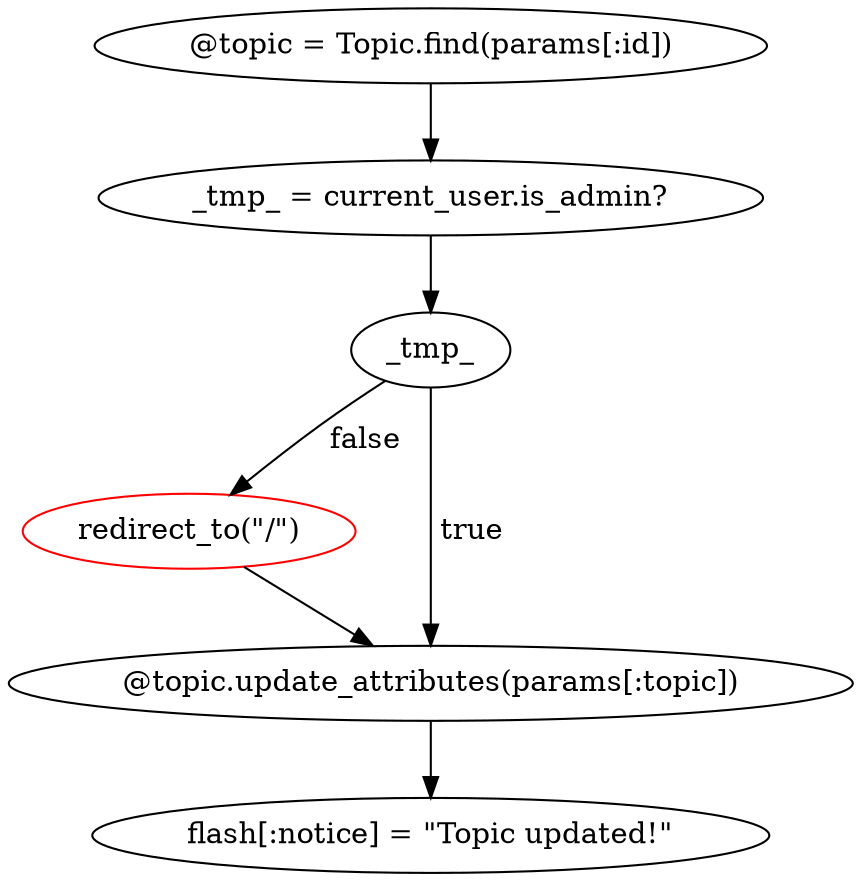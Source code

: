 digraph G {

topic [label="@topic = Topic.find(params[:id])"];
is_current_user [label="_tmp_ = current_user.is_admin?"];
branch [label="_tmp_"];		      
redirect_to [label="redirect_to(\"/\")", color=red];
update [label="@topic.update_attributes(params[:topic])"];
flash [label="flash[:notice] = \"Topic updated!\""];

topic -> is_current_user;
is_current_user -> branch;

branch -> redirect_to[label=" false"];
branch -> update[label=" true", weight=8];

redirect_to -> update;
update -> flash;

}
